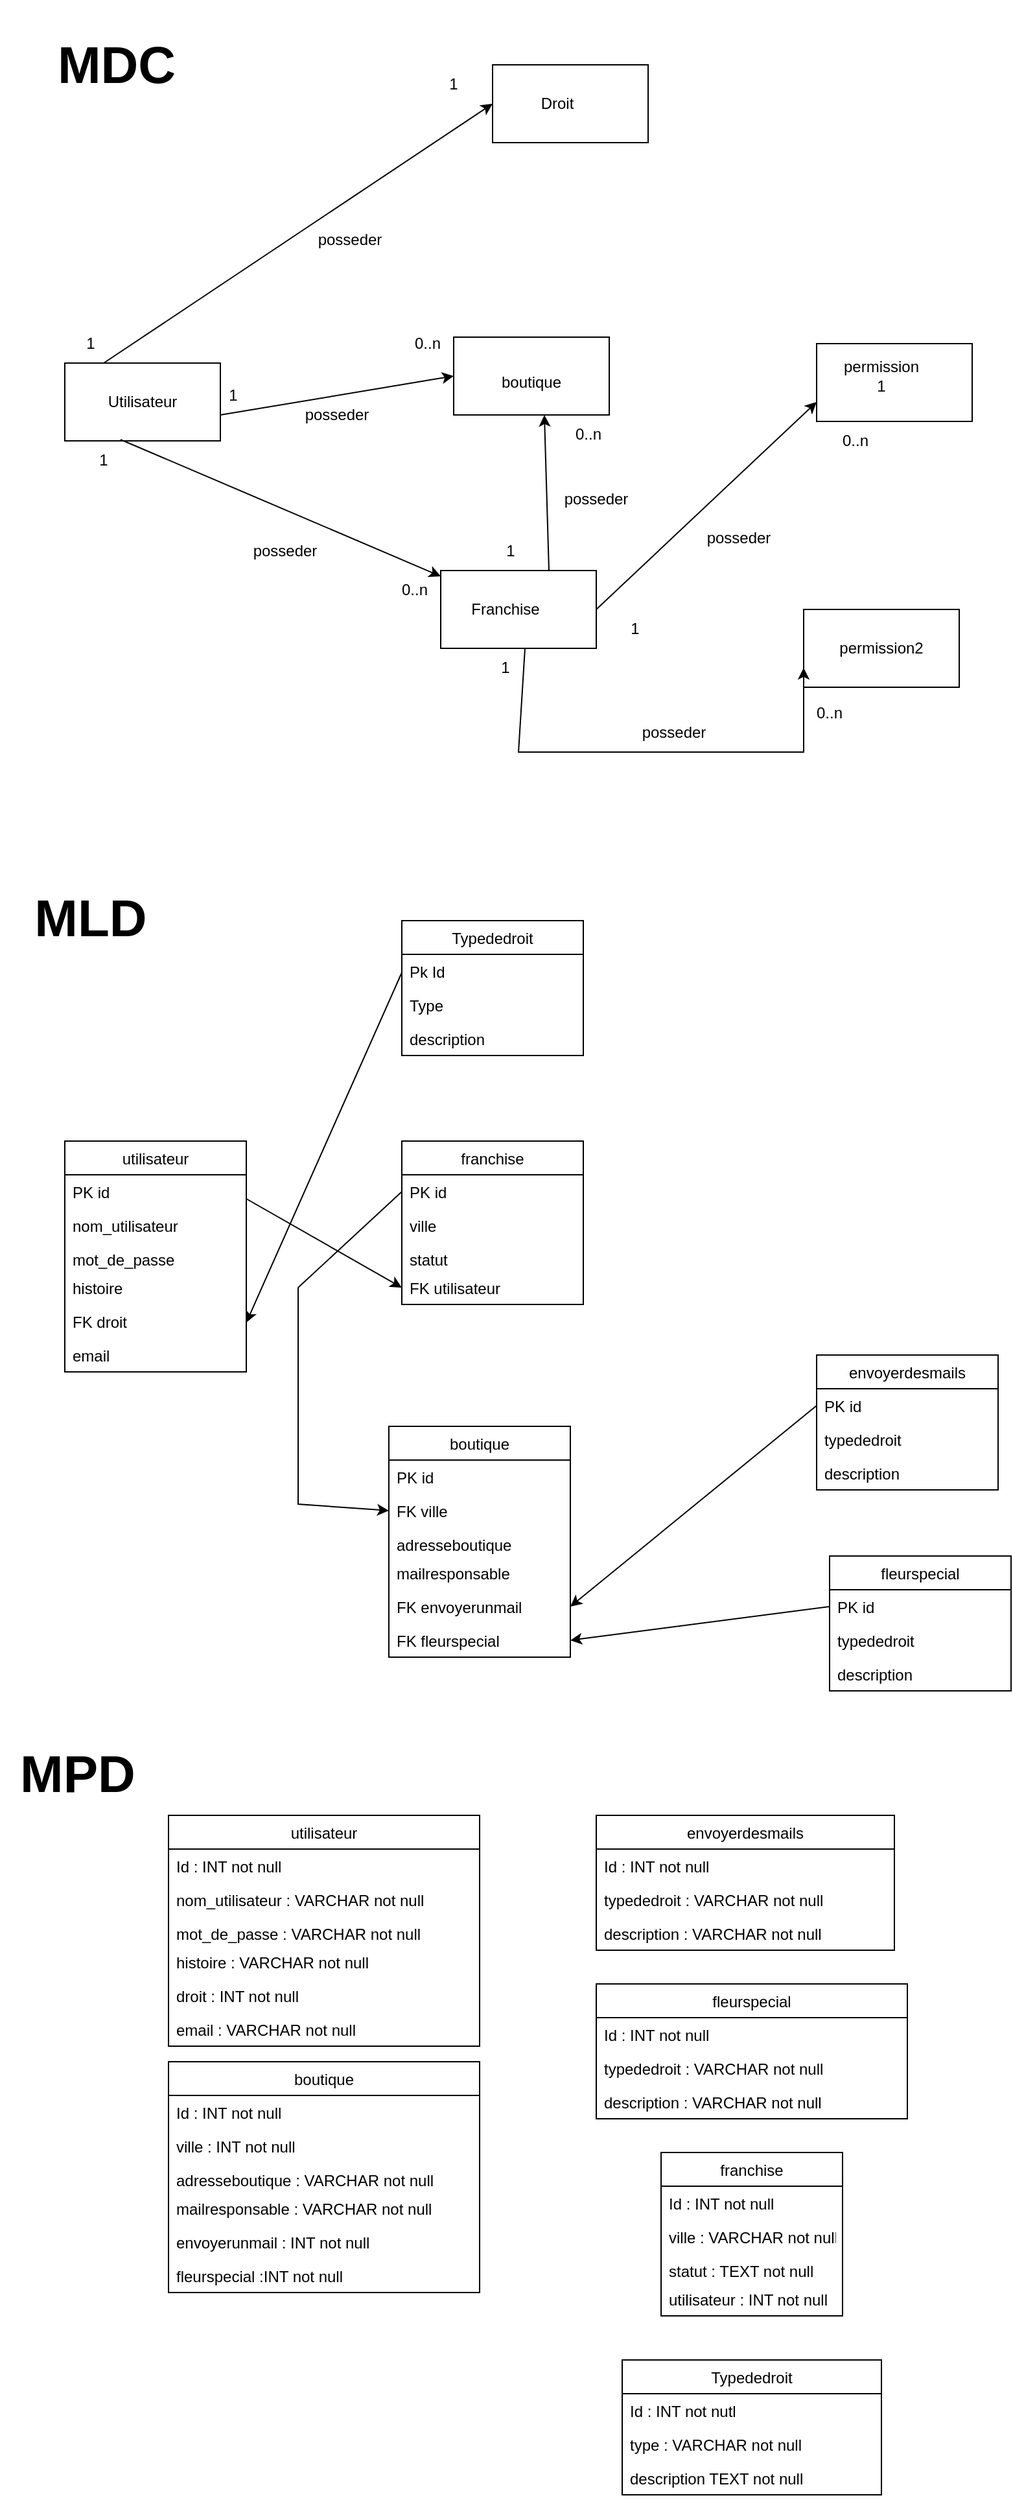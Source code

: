 <mxfile version="20.5.3" type="github">
  <diagram id="Sw3mhCS9h2yx5RLMBXyJ" name="Page-1">
    <mxGraphModel dx="1418" dy="694" grid="1" gridSize="10" guides="1" tooltips="1" connect="1" arrows="1" fold="1" page="1" pageScale="1" pageWidth="827" pageHeight="1169" math="0" shadow="0">
      <root>
        <mxCell id="0" />
        <mxCell id="1" parent="0" />
        <mxCell id="VseJZ_8Z9ylXVYze1xw6-1" value="" style="rounded=0;whiteSpace=wrap;html=1;" parent="1" vertex="1">
          <mxGeometry x="400" y="70" width="120" height="60" as="geometry" />
        </mxCell>
        <mxCell id="VseJZ_8Z9ylXVYze1xw6-2" value="Droit" style="text;html=1;strokeColor=none;fillColor=none;align=center;verticalAlign=middle;whiteSpace=wrap;rounded=0;" parent="1" vertex="1">
          <mxGeometry x="420" y="85" width="60" height="30" as="geometry" />
        </mxCell>
        <mxCell id="RIB7GfQ4DYZYRP1JDscV-1" value="" style="rounded=0;whiteSpace=wrap;html=1;" parent="1" vertex="1">
          <mxGeometry x="70" y="300" width="120" height="60" as="geometry" />
        </mxCell>
        <mxCell id="RIB7GfQ4DYZYRP1JDscV-2" value="" style="rounded=0;whiteSpace=wrap;html=1;" parent="1" vertex="1">
          <mxGeometry x="370" y="280" width="120" height="60" as="geometry" />
        </mxCell>
        <mxCell id="RIB7GfQ4DYZYRP1JDscV-3" value="" style="rounded=0;whiteSpace=wrap;html=1;" parent="1" vertex="1">
          <mxGeometry x="360" y="460" width="120" height="60" as="geometry" />
        </mxCell>
        <mxCell id="RIB7GfQ4DYZYRP1JDscV-4" value="" style="rounded=0;whiteSpace=wrap;html=1;" parent="1" vertex="1">
          <mxGeometry x="650" y="285" width="120" height="60" as="geometry" />
        </mxCell>
        <mxCell id="RIB7GfQ4DYZYRP1JDscV-5" value="Utilisateur" style="text;html=1;strokeColor=none;fillColor=none;align=center;verticalAlign=middle;whiteSpace=wrap;rounded=0;" parent="1" vertex="1">
          <mxGeometry x="100" y="315" width="60" height="30" as="geometry" />
        </mxCell>
        <mxCell id="RIB7GfQ4DYZYRP1JDscV-6" value="boutique" style="text;html=1;strokeColor=none;fillColor=none;align=center;verticalAlign=middle;whiteSpace=wrap;rounded=0;" parent="1" vertex="1">
          <mxGeometry x="400" y="300" width="60" height="30" as="geometry" />
        </mxCell>
        <mxCell id="RIB7GfQ4DYZYRP1JDscV-7" value="Franchise" style="text;html=1;strokeColor=none;fillColor=none;align=center;verticalAlign=middle;whiteSpace=wrap;rounded=0;" parent="1" vertex="1">
          <mxGeometry x="380" y="475" width="60" height="30" as="geometry" />
        </mxCell>
        <mxCell id="RIB7GfQ4DYZYRP1JDscV-8" value="permission 1" style="text;html=1;strokeColor=none;fillColor=none;align=center;verticalAlign=middle;whiteSpace=wrap;rounded=0;" parent="1" vertex="1">
          <mxGeometry x="670" y="295" width="60" height="30" as="geometry" />
        </mxCell>
        <mxCell id="RIB7GfQ4DYZYRP1JDscV-10" value="" style="endArrow=classic;html=1;rounded=0;entryX=0;entryY=0.5;entryDx=0;entryDy=0;" parent="1" target="VseJZ_8Z9ylXVYze1xw6-1" edge="1">
          <mxGeometry width="50" height="50" relative="1" as="geometry">
            <mxPoint x="100" y="300" as="sourcePoint" />
            <mxPoint x="150" y="250" as="targetPoint" />
          </mxGeometry>
        </mxCell>
        <mxCell id="RIB7GfQ4DYZYRP1JDscV-11" value="" style="endArrow=classic;html=1;rounded=0;entryX=0;entryY=0.5;entryDx=0;entryDy=0;" parent="1" target="RIB7GfQ4DYZYRP1JDscV-2" edge="1">
          <mxGeometry width="50" height="50" relative="1" as="geometry">
            <mxPoint x="190" y="340" as="sourcePoint" />
            <mxPoint x="360" y="340" as="targetPoint" />
            <Array as="points">
              <mxPoint x="190" y="340" />
            </Array>
          </mxGeometry>
        </mxCell>
        <mxCell id="RIB7GfQ4DYZYRP1JDscV-12" value="" style="endArrow=classic;html=1;rounded=0;exitX=0.358;exitY=0.983;exitDx=0;exitDy=0;exitPerimeter=0;" parent="1" source="RIB7GfQ4DYZYRP1JDscV-1" target="RIB7GfQ4DYZYRP1JDscV-3" edge="1">
          <mxGeometry width="50" height="50" relative="1" as="geometry">
            <mxPoint x="390" y="390" as="sourcePoint" />
            <mxPoint x="440" y="340" as="targetPoint" />
          </mxGeometry>
        </mxCell>
        <mxCell id="RIB7GfQ4DYZYRP1JDscV-13" value="" style="endArrow=classic;html=1;rounded=0;entryX=0.583;entryY=1;entryDx=0;entryDy=0;exitX=1;exitY=1;exitDx=0;exitDy=0;entryPerimeter=0;" parent="1" source="RIB7GfQ4DYZYRP1JDscV-24" target="RIB7GfQ4DYZYRP1JDscV-2" edge="1">
          <mxGeometry width="50" height="50" relative="1" as="geometry">
            <mxPoint x="390" y="390" as="sourcePoint" />
            <mxPoint x="440" y="340" as="targetPoint" />
          </mxGeometry>
        </mxCell>
        <mxCell id="RIB7GfQ4DYZYRP1JDscV-15" value="posseder" style="text;html=1;strokeColor=none;fillColor=none;align=center;verticalAlign=middle;whiteSpace=wrap;rounded=0;" parent="1" vertex="1">
          <mxGeometry x="260" y="190" width="60" height="30" as="geometry" />
        </mxCell>
        <mxCell id="RIB7GfQ4DYZYRP1JDscV-16" value="posseder" style="text;html=1;strokeColor=none;fillColor=none;align=center;verticalAlign=middle;whiteSpace=wrap;rounded=0;" parent="1" vertex="1">
          <mxGeometry x="250" y="325" width="60" height="30" as="geometry" />
        </mxCell>
        <mxCell id="RIB7GfQ4DYZYRP1JDscV-17" value="posseder" style="text;html=1;strokeColor=none;fillColor=none;align=center;verticalAlign=middle;whiteSpace=wrap;rounded=0;" parent="1" vertex="1">
          <mxGeometry x="210" y="430" width="60" height="30" as="geometry" />
        </mxCell>
        <mxCell id="RIB7GfQ4DYZYRP1JDscV-18" value="posseder" style="text;html=1;strokeColor=none;fillColor=none;align=center;verticalAlign=middle;whiteSpace=wrap;rounded=0;" parent="1" vertex="1">
          <mxGeometry x="560" y="420" width="60" height="30" as="geometry" />
        </mxCell>
        <mxCell id="RIB7GfQ4DYZYRP1JDscV-19" value="" style="endArrow=classic;html=1;rounded=0;entryX=0;entryY=0.75;entryDx=0;entryDy=0;" parent="1" target="RIB7GfQ4DYZYRP1JDscV-4" edge="1">
          <mxGeometry width="50" height="50" relative="1" as="geometry">
            <mxPoint x="480" y="490" as="sourcePoint" />
            <mxPoint x="530" y="440" as="targetPoint" />
          </mxGeometry>
        </mxCell>
        <mxCell id="RIB7GfQ4DYZYRP1JDscV-20" value="posseder" style="text;html=1;strokeColor=none;fillColor=none;align=center;verticalAlign=middle;whiteSpace=wrap;rounded=0;" parent="1" vertex="1">
          <mxGeometry x="450" y="390" width="60" height="30" as="geometry" />
        </mxCell>
        <mxCell id="RIB7GfQ4DYZYRP1JDscV-21" value="0..n" style="text;html=1;strokeColor=none;fillColor=none;align=center;verticalAlign=middle;whiteSpace=wrap;rounded=0;" parent="1" vertex="1">
          <mxGeometry x="310" y="460" width="60" height="30" as="geometry" />
        </mxCell>
        <mxCell id="RIB7GfQ4DYZYRP1JDscV-22" value="0..n" style="text;html=1;strokeColor=none;fillColor=none;align=center;verticalAlign=middle;whiteSpace=wrap;rounded=0;" parent="1" vertex="1">
          <mxGeometry x="320" y="270" width="60" height="30" as="geometry" />
        </mxCell>
        <mxCell id="RIB7GfQ4DYZYRP1JDscV-23" value="0..n" style="text;html=1;strokeColor=none;fillColor=none;align=center;verticalAlign=middle;whiteSpace=wrap;rounded=0;" parent="1" vertex="1">
          <mxGeometry x="650" y="345" width="60" height="30" as="geometry" />
        </mxCell>
        <mxCell id="RIB7GfQ4DYZYRP1JDscV-24" value="1" style="text;html=1;strokeColor=none;fillColor=none;align=center;verticalAlign=middle;whiteSpace=wrap;rounded=0;" parent="1" vertex="1">
          <mxGeometry x="383.5" y="430" width="60" height="30" as="geometry" />
        </mxCell>
        <mxCell id="RIB7GfQ4DYZYRP1JDscV-25" value="1" style="text;html=1;strokeColor=none;fillColor=none;align=center;verticalAlign=middle;whiteSpace=wrap;rounded=0;" parent="1" vertex="1">
          <mxGeometry x="480" y="490" width="60" height="30" as="geometry" />
        </mxCell>
        <mxCell id="RIB7GfQ4DYZYRP1JDscV-26" value="0..n" style="text;html=1;strokeColor=none;fillColor=none;align=center;verticalAlign=middle;whiteSpace=wrap;rounded=0;" parent="1" vertex="1">
          <mxGeometry x="443.5" y="340" width="60" height="30" as="geometry" />
        </mxCell>
        <mxCell id="RIB7GfQ4DYZYRP1JDscV-27" value="1" style="text;html=1;strokeColor=none;fillColor=none;align=center;verticalAlign=middle;whiteSpace=wrap;rounded=0;" parent="1" vertex="1">
          <mxGeometry x="70" y="360" width="60" height="30" as="geometry" />
        </mxCell>
        <mxCell id="RIB7GfQ4DYZYRP1JDscV-28" value="1" style="text;html=1;strokeColor=none;fillColor=none;align=center;verticalAlign=middle;whiteSpace=wrap;rounded=0;" parent="1" vertex="1">
          <mxGeometry x="170" y="310" width="60" height="30" as="geometry" />
        </mxCell>
        <mxCell id="RIB7GfQ4DYZYRP1JDscV-29" value="1" style="text;html=1;strokeColor=none;fillColor=none;align=center;verticalAlign=middle;whiteSpace=wrap;rounded=0;" parent="1" vertex="1">
          <mxGeometry x="60" y="270" width="60" height="30" as="geometry" />
        </mxCell>
        <mxCell id="RIB7GfQ4DYZYRP1JDscV-30" value="1" style="text;html=1;strokeColor=none;fillColor=none;align=center;verticalAlign=middle;whiteSpace=wrap;rounded=0;" parent="1" vertex="1">
          <mxGeometry x="340" y="70" width="60" height="30" as="geometry" />
        </mxCell>
        <mxCell id="l4ryFptSZQTTTeuEgAMb-1" value="MDC" style="text;align=center;fontStyle=1;verticalAlign=middle;spacingLeft=3;spacingRight=3;strokeColor=none;rotatable=0;points=[[0,0.5],[1,0.5]];portConstraint=eastwest;fontSize=40;" parent="1" vertex="1">
          <mxGeometry x="20" y="20" width="180" height="90" as="geometry" />
        </mxCell>
        <mxCell id="l4ryFptSZQTTTeuEgAMb-2" value="MLD" style="text;align=center;fontStyle=1;verticalAlign=middle;spacingLeft=3;spacingRight=3;strokeColor=none;rotatable=0;points=[[0,0.5],[1,0.5]];portConstraint=eastwest;fontSize=40;" parent="1" vertex="1">
          <mxGeometry x="50" y="710" width="80" height="26" as="geometry" />
        </mxCell>
        <mxCell id="l4ryFptSZQTTTeuEgAMb-7" value="Typededroit" style="swimlane;fontStyle=0;childLayout=stackLayout;horizontal=1;startSize=26;fillColor=none;horizontalStack=0;resizeParent=1;resizeParentMax=0;resizeLast=0;collapsible=1;marginBottom=0;fontSize=12;" parent="1" vertex="1">
          <mxGeometry x="330" y="730" width="140" height="104" as="geometry" />
        </mxCell>
        <mxCell id="l4ryFptSZQTTTeuEgAMb-48" value="" style="endArrow=classic;html=1;rounded=0;fontSize=12;" parent="l4ryFptSZQTTTeuEgAMb-7" edge="1">
          <mxGeometry width="50" height="50" relative="1" as="geometry">
            <mxPoint y="40" as="sourcePoint" />
            <mxPoint x="-120" y="310" as="targetPoint" />
          </mxGeometry>
        </mxCell>
        <mxCell id="l4ryFptSZQTTTeuEgAMb-8" value="Pk Id" style="text;strokeColor=none;fillColor=none;align=left;verticalAlign=top;spacingLeft=4;spacingRight=4;overflow=hidden;rotatable=0;points=[[0,0.5],[1,0.5]];portConstraint=eastwest;fontSize=12;" parent="l4ryFptSZQTTTeuEgAMb-7" vertex="1">
          <mxGeometry y="26" width="140" height="26" as="geometry" />
        </mxCell>
        <mxCell id="l4ryFptSZQTTTeuEgAMb-9" value="Type" style="text;strokeColor=none;fillColor=none;align=left;verticalAlign=top;spacingLeft=4;spacingRight=4;overflow=hidden;rotatable=0;points=[[0,0.5],[1,0.5]];portConstraint=eastwest;fontSize=12;" parent="l4ryFptSZQTTTeuEgAMb-7" vertex="1">
          <mxGeometry y="52" width="140" height="26" as="geometry" />
        </mxCell>
        <mxCell id="l4ryFptSZQTTTeuEgAMb-10" value="description" style="text;strokeColor=none;fillColor=none;align=left;verticalAlign=top;spacingLeft=4;spacingRight=4;overflow=hidden;rotatable=0;points=[[0,0.5],[1,0.5]];portConstraint=eastwest;fontSize=12;" parent="l4ryFptSZQTTTeuEgAMb-7" vertex="1">
          <mxGeometry y="78" width="140" height="26" as="geometry" />
        </mxCell>
        <mxCell id="l4ryFptSZQTTTeuEgAMb-12" value="utilisateur" style="swimlane;fontStyle=0;childLayout=stackLayout;horizontal=1;startSize=26;fillColor=none;horizontalStack=0;resizeParent=1;resizeParentMax=0;resizeLast=0;collapsible=1;marginBottom=0;fontSize=12;" parent="1" vertex="1">
          <mxGeometry x="70" y="900" width="140" height="178" as="geometry" />
        </mxCell>
        <mxCell id="l4ryFptSZQTTTeuEgAMb-13" value="PK id" style="text;strokeColor=none;fillColor=none;align=left;verticalAlign=top;spacingLeft=4;spacingRight=4;overflow=hidden;rotatable=0;points=[[0,0.5],[1,0.5]];portConstraint=eastwest;fontSize=12;" parent="l4ryFptSZQTTTeuEgAMb-12" vertex="1">
          <mxGeometry y="26" width="140" height="26" as="geometry" />
        </mxCell>
        <mxCell id="l4ryFptSZQTTTeuEgAMb-14" value="nom_utilisateur" style="text;strokeColor=none;fillColor=none;align=left;verticalAlign=top;spacingLeft=4;spacingRight=4;overflow=hidden;rotatable=0;points=[[0,0.5],[1,0.5]];portConstraint=eastwest;fontSize=12;" parent="l4ryFptSZQTTTeuEgAMb-12" vertex="1">
          <mxGeometry y="52" width="140" height="26" as="geometry" />
        </mxCell>
        <mxCell id="l4ryFptSZQTTTeuEgAMb-15" value="mot_de_passe" style="text;strokeColor=none;fillColor=none;align=left;verticalAlign=top;spacingLeft=4;spacingRight=4;overflow=hidden;rotatable=0;points=[[0,0.5],[1,0.5]];portConstraint=eastwest;fontSize=12;" parent="l4ryFptSZQTTTeuEgAMb-12" vertex="1">
          <mxGeometry y="78" width="140" height="22" as="geometry" />
        </mxCell>
        <mxCell id="l4ryFptSZQTTTeuEgAMb-16" value="histoire" style="text;strokeColor=none;fillColor=none;align=left;verticalAlign=top;spacingLeft=4;spacingRight=4;overflow=hidden;rotatable=0;points=[[0,0.5],[1,0.5]];portConstraint=eastwest;fontSize=12;" parent="l4ryFptSZQTTTeuEgAMb-12" vertex="1">
          <mxGeometry y="100" width="140" height="26" as="geometry" />
        </mxCell>
        <mxCell id="l4ryFptSZQTTTeuEgAMb-17" value="FK droit" style="text;strokeColor=none;fillColor=none;align=left;verticalAlign=top;spacingLeft=4;spacingRight=4;overflow=hidden;rotatable=0;points=[[0,0.5],[1,0.5]];portConstraint=eastwest;fontSize=12;" parent="l4ryFptSZQTTTeuEgAMb-12" vertex="1">
          <mxGeometry y="126" width="140" height="26" as="geometry" />
        </mxCell>
        <mxCell id="l4ryFptSZQTTTeuEgAMb-18" value="email" style="text;strokeColor=none;fillColor=none;align=left;verticalAlign=top;spacingLeft=4;spacingRight=4;overflow=hidden;rotatable=0;points=[[0,0.5],[1,0.5]];portConstraint=eastwest;fontSize=12;" parent="l4ryFptSZQTTTeuEgAMb-12" vertex="1">
          <mxGeometry y="152" width="140" height="26" as="geometry" />
        </mxCell>
        <mxCell id="l4ryFptSZQTTTeuEgAMb-19" value="franchise" style="swimlane;fontStyle=0;childLayout=stackLayout;horizontal=1;startSize=26;fillColor=none;horizontalStack=0;resizeParent=1;resizeParentMax=0;resizeLast=0;collapsible=1;marginBottom=0;fontSize=12;" parent="1" vertex="1">
          <mxGeometry x="330" y="900" width="140" height="126" as="geometry" />
        </mxCell>
        <mxCell id="l4ryFptSZQTTTeuEgAMb-20" value="PK id" style="text;strokeColor=none;fillColor=none;align=left;verticalAlign=top;spacingLeft=4;spacingRight=4;overflow=hidden;rotatable=0;points=[[0,0.5],[1,0.5]];portConstraint=eastwest;fontSize=12;" parent="l4ryFptSZQTTTeuEgAMb-19" vertex="1">
          <mxGeometry y="26" width="140" height="26" as="geometry" />
        </mxCell>
        <mxCell id="l4ryFptSZQTTTeuEgAMb-21" value="ville" style="text;strokeColor=none;fillColor=none;align=left;verticalAlign=top;spacingLeft=4;spacingRight=4;overflow=hidden;rotatable=0;points=[[0,0.5],[1,0.5]];portConstraint=eastwest;fontSize=12;" parent="l4ryFptSZQTTTeuEgAMb-19" vertex="1">
          <mxGeometry y="52" width="140" height="26" as="geometry" />
        </mxCell>
        <mxCell id="l4ryFptSZQTTTeuEgAMb-22" value="statut" style="text;strokeColor=none;fillColor=none;align=left;verticalAlign=top;spacingLeft=4;spacingRight=4;overflow=hidden;rotatable=0;points=[[0,0.5],[1,0.5]];portConstraint=eastwest;fontSize=12;" parent="l4ryFptSZQTTTeuEgAMb-19" vertex="1">
          <mxGeometry y="78" width="140" height="22" as="geometry" />
        </mxCell>
        <mxCell id="l4ryFptSZQTTTeuEgAMb-23" value="FK utilisateur" style="text;strokeColor=none;fillColor=none;align=left;verticalAlign=top;spacingLeft=4;spacingRight=4;overflow=hidden;rotatable=0;points=[[0,0.5],[1,0.5]];portConstraint=eastwest;fontSize=12;" parent="l4ryFptSZQTTTeuEgAMb-19" vertex="1">
          <mxGeometry y="100" width="140" height="26" as="geometry" />
        </mxCell>
        <mxCell id="l4ryFptSZQTTTeuEgAMb-26" value="boutique" style="swimlane;fontStyle=0;childLayout=stackLayout;horizontal=1;startSize=26;fillColor=none;horizontalStack=0;resizeParent=1;resizeParentMax=0;resizeLast=0;collapsible=1;marginBottom=0;fontSize=12;" parent="1" vertex="1">
          <mxGeometry x="320" y="1120" width="140" height="178" as="geometry" />
        </mxCell>
        <mxCell id="l4ryFptSZQTTTeuEgAMb-27" value="PK id" style="text;strokeColor=none;fillColor=none;align=left;verticalAlign=top;spacingLeft=4;spacingRight=4;overflow=hidden;rotatable=0;points=[[0,0.5],[1,0.5]];portConstraint=eastwest;fontSize=12;" parent="l4ryFptSZQTTTeuEgAMb-26" vertex="1">
          <mxGeometry y="26" width="140" height="26" as="geometry" />
        </mxCell>
        <mxCell id="l4ryFptSZQTTTeuEgAMb-28" value="FK ville" style="text;strokeColor=none;fillColor=none;align=left;verticalAlign=top;spacingLeft=4;spacingRight=4;overflow=hidden;rotatable=0;points=[[0,0.5],[1,0.5]];portConstraint=eastwest;fontSize=12;" parent="l4ryFptSZQTTTeuEgAMb-26" vertex="1">
          <mxGeometry y="52" width="140" height="26" as="geometry" />
        </mxCell>
        <mxCell id="l4ryFptSZQTTTeuEgAMb-29" value="adresseboutique    " style="text;strokeColor=none;fillColor=none;align=left;verticalAlign=top;spacingLeft=4;spacingRight=4;overflow=hidden;rotatable=0;points=[[0,0.5],[1,0.5]];portConstraint=eastwest;fontSize=12;" parent="l4ryFptSZQTTTeuEgAMb-26" vertex="1">
          <mxGeometry y="78" width="140" height="22" as="geometry" />
        </mxCell>
        <mxCell id="l4ryFptSZQTTTeuEgAMb-30" value="mailresponsable" style="text;strokeColor=none;fillColor=none;align=left;verticalAlign=top;spacingLeft=4;spacingRight=4;overflow=hidden;rotatable=0;points=[[0,0.5],[1,0.5]];portConstraint=eastwest;fontSize=12;" parent="l4ryFptSZQTTTeuEgAMb-26" vertex="1">
          <mxGeometry y="100" width="140" height="26" as="geometry" />
        </mxCell>
        <mxCell id="l4ryFptSZQTTTeuEgAMb-31" value="FK envoyerunmail" style="text;strokeColor=none;fillColor=none;align=left;verticalAlign=top;spacingLeft=4;spacingRight=4;overflow=hidden;rotatable=0;points=[[0,0.5],[1,0.5]];portConstraint=eastwest;fontSize=12;" parent="l4ryFptSZQTTTeuEgAMb-26" vertex="1">
          <mxGeometry y="126" width="140" height="26" as="geometry" />
        </mxCell>
        <mxCell id="l4ryFptSZQTTTeuEgAMb-32" value="FK fleurspecial" style="text;strokeColor=none;fillColor=none;align=left;verticalAlign=top;spacingLeft=4;spacingRight=4;overflow=hidden;rotatable=0;points=[[0,0.5],[1,0.5]];portConstraint=eastwest;fontSize=12;" parent="l4ryFptSZQTTTeuEgAMb-26" vertex="1">
          <mxGeometry y="152" width="140" height="26" as="geometry" />
        </mxCell>
        <mxCell id="l4ryFptSZQTTTeuEgAMb-33" value="" style="rounded=0;whiteSpace=wrap;html=1;" parent="1" vertex="1">
          <mxGeometry x="640" y="490" width="120" height="60" as="geometry" />
        </mxCell>
        <mxCell id="l4ryFptSZQTTTeuEgAMb-35" value="permission2" style="text;html=1;strokeColor=none;fillColor=none;align=center;verticalAlign=middle;whiteSpace=wrap;rounded=0;fontSize=12;" parent="1" vertex="1">
          <mxGeometry x="670" y="505" width="60" height="30" as="geometry" />
        </mxCell>
        <mxCell id="l4ryFptSZQTTTeuEgAMb-36" value="" style="endArrow=classic;html=1;rounded=0;entryX=0;entryY=0.75;entryDx=0;entryDy=0;" parent="1" target="l4ryFptSZQTTTeuEgAMb-33" edge="1">
          <mxGeometry width="50" height="50" relative="1" as="geometry">
            <mxPoint x="425" y="520" as="sourcePoint" />
            <mxPoint x="595" y="360" as="targetPoint" />
            <Array as="points">
              <mxPoint x="420" y="600" />
              <mxPoint x="640" y="600" />
            </Array>
          </mxGeometry>
        </mxCell>
        <mxCell id="l4ryFptSZQTTTeuEgAMb-37" value="1" style="text;html=1;strokeColor=none;fillColor=none;align=center;verticalAlign=middle;whiteSpace=wrap;rounded=0;" parent="1" vertex="1">
          <mxGeometry x="380" y="520" width="60" height="30" as="geometry" />
        </mxCell>
        <mxCell id="l4ryFptSZQTTTeuEgAMb-38" value="0..n" style="text;html=1;strokeColor=none;fillColor=none;align=center;verticalAlign=middle;whiteSpace=wrap;rounded=0;" parent="1" vertex="1">
          <mxGeometry x="630" y="555" width="60" height="30" as="geometry" />
        </mxCell>
        <mxCell id="l4ryFptSZQTTTeuEgAMb-39" value="posseder" style="text;html=1;strokeColor=none;fillColor=none;align=center;verticalAlign=middle;whiteSpace=wrap;rounded=0;" parent="1" vertex="1">
          <mxGeometry x="510" y="570" width="60" height="30" as="geometry" />
        </mxCell>
        <mxCell id="l4ryFptSZQTTTeuEgAMb-40" value="fleurspecial" style="swimlane;fontStyle=0;childLayout=stackLayout;horizontal=1;startSize=26;fillColor=none;horizontalStack=0;resizeParent=1;resizeParentMax=0;resizeLast=0;collapsible=1;marginBottom=0;fontSize=12;" parent="1" vertex="1">
          <mxGeometry x="660" y="1220" width="140" height="104" as="geometry" />
        </mxCell>
        <mxCell id="l4ryFptSZQTTTeuEgAMb-41" value="PK id" style="text;strokeColor=none;fillColor=none;align=left;verticalAlign=top;spacingLeft=4;spacingRight=4;overflow=hidden;rotatable=0;points=[[0,0.5],[1,0.5]];portConstraint=eastwest;fontSize=12;" parent="l4ryFptSZQTTTeuEgAMb-40" vertex="1">
          <mxGeometry y="26" width="140" height="26" as="geometry" />
        </mxCell>
        <mxCell id="l4ryFptSZQTTTeuEgAMb-42" value="typededroit" style="text;strokeColor=none;fillColor=none;align=left;verticalAlign=top;spacingLeft=4;spacingRight=4;overflow=hidden;rotatable=0;points=[[0,0.5],[1,0.5]];portConstraint=eastwest;fontSize=12;" parent="l4ryFptSZQTTTeuEgAMb-40" vertex="1">
          <mxGeometry y="52" width="140" height="26" as="geometry" />
        </mxCell>
        <mxCell id="l4ryFptSZQTTTeuEgAMb-43" value="description" style="text;strokeColor=none;fillColor=none;align=left;verticalAlign=top;spacingLeft=4;spacingRight=4;overflow=hidden;rotatable=0;points=[[0,0.5],[1,0.5]];portConstraint=eastwest;fontSize=12;" parent="l4ryFptSZQTTTeuEgAMb-40" vertex="1">
          <mxGeometry y="78" width="140" height="26" as="geometry" />
        </mxCell>
        <mxCell id="l4ryFptSZQTTTeuEgAMb-44" value="envoyerdesmails" style="swimlane;fontStyle=0;childLayout=stackLayout;horizontal=1;startSize=26;fillColor=none;horizontalStack=0;resizeParent=1;resizeParentMax=0;resizeLast=0;collapsible=1;marginBottom=0;fontSize=12;" parent="1" vertex="1">
          <mxGeometry x="650" y="1065" width="140" height="104" as="geometry" />
        </mxCell>
        <mxCell id="l4ryFptSZQTTTeuEgAMb-45" value="PK id" style="text;strokeColor=none;fillColor=none;align=left;verticalAlign=top;spacingLeft=4;spacingRight=4;overflow=hidden;rotatable=0;points=[[0,0.5],[1,0.5]];portConstraint=eastwest;fontSize=12;" parent="l4ryFptSZQTTTeuEgAMb-44" vertex="1">
          <mxGeometry y="26" width="140" height="26" as="geometry" />
        </mxCell>
        <mxCell id="l4ryFptSZQTTTeuEgAMb-46" value="typededroit" style="text;strokeColor=none;fillColor=none;align=left;verticalAlign=top;spacingLeft=4;spacingRight=4;overflow=hidden;rotatable=0;points=[[0,0.5],[1,0.5]];portConstraint=eastwest;fontSize=12;" parent="l4ryFptSZQTTTeuEgAMb-44" vertex="1">
          <mxGeometry y="52" width="140" height="26" as="geometry" />
        </mxCell>
        <mxCell id="l4ryFptSZQTTTeuEgAMb-47" value="description" style="text;strokeColor=none;fillColor=none;align=left;verticalAlign=top;spacingLeft=4;spacingRight=4;overflow=hidden;rotatable=0;points=[[0,0.5],[1,0.5]];portConstraint=eastwest;fontSize=12;" parent="l4ryFptSZQTTTeuEgAMb-44" vertex="1">
          <mxGeometry y="78" width="140" height="26" as="geometry" />
        </mxCell>
        <mxCell id="l4ryFptSZQTTTeuEgAMb-49" value="" style="endArrow=classic;html=1;rounded=0;fontSize=12;exitX=1;exitY=0.25;exitDx=0;exitDy=0;entryX=0;entryY=0.5;entryDx=0;entryDy=0;" parent="1" source="l4ryFptSZQTTTeuEgAMb-12" target="l4ryFptSZQTTTeuEgAMb-23" edge="1">
          <mxGeometry width="50" height="50" relative="1" as="geometry">
            <mxPoint x="390" y="1030" as="sourcePoint" />
            <mxPoint x="320" y="1080" as="targetPoint" />
            <Array as="points" />
          </mxGeometry>
        </mxCell>
        <mxCell id="l4ryFptSZQTTTeuEgAMb-50" value="" style="endArrow=classic;html=1;rounded=0;fontSize=12;exitX=0;exitY=0.5;exitDx=0;exitDy=0;entryX=0;entryY=0.5;entryDx=0;entryDy=0;" parent="1" source="l4ryFptSZQTTTeuEgAMb-20" target="l4ryFptSZQTTTeuEgAMb-28" edge="1">
          <mxGeometry width="50" height="50" relative="1" as="geometry">
            <mxPoint x="265" y="1000" as="sourcePoint" />
            <mxPoint x="260" y="1270" as="targetPoint" />
            <Array as="points">
              <mxPoint x="250" y="1013" />
              <mxPoint x="250" y="1180" />
            </Array>
          </mxGeometry>
        </mxCell>
        <mxCell id="l4ryFptSZQTTTeuEgAMb-52" value="" style="endArrow=classic;html=1;rounded=0;fontSize=12;exitX=0;exitY=0.5;exitDx=0;exitDy=0;entryX=1;entryY=0.5;entryDx=0;entryDy=0;" parent="1" source="l4ryFptSZQTTTeuEgAMb-41" target="l4ryFptSZQTTTeuEgAMb-32" edge="1">
          <mxGeometry width="50" height="50" relative="1" as="geometry">
            <mxPoint x="390" y="1030" as="sourcePoint" />
            <mxPoint x="440" y="980" as="targetPoint" />
            <Array as="points" />
          </mxGeometry>
        </mxCell>
        <mxCell id="l4ryFptSZQTTTeuEgAMb-53" value="" style="endArrow=classic;html=1;rounded=0;fontSize=12;entryX=1;entryY=0.5;entryDx=0;entryDy=0;exitX=0;exitY=0.5;exitDx=0;exitDy=0;" parent="1" source="l4ryFptSZQTTTeuEgAMb-45" target="l4ryFptSZQTTTeuEgAMb-31" edge="1">
          <mxGeometry width="50" height="50" relative="1" as="geometry">
            <mxPoint x="570" y="1240" as="sourcePoint" />
            <mxPoint x="620" y="1190" as="targetPoint" />
          </mxGeometry>
        </mxCell>
        <mxCell id="l4ryFptSZQTTTeuEgAMb-55" value="MPD" style="text;align=center;fontStyle=1;verticalAlign=middle;spacingLeft=3;spacingRight=3;strokeColor=none;rotatable=0;points=[[0,0.5],[1,0.5]];portConstraint=eastwest;fontSize=40;" parent="1" vertex="1">
          <mxGeometry x="40" y="1370" width="80" height="26" as="geometry" />
        </mxCell>
        <mxCell id="l4ryFptSZQTTTeuEgAMb-57" value="Typededroit" style="swimlane;fontStyle=0;childLayout=stackLayout;horizontal=1;startSize=26;fillColor=none;horizontalStack=0;resizeParent=1;resizeParentMax=0;resizeLast=0;collapsible=1;marginBottom=0;fontSize=12;" parent="1" vertex="1">
          <mxGeometry x="500" y="1840" width="200" height="104" as="geometry" />
        </mxCell>
        <mxCell id="l4ryFptSZQTTTeuEgAMb-59" value="Id : INT not nutl" style="text;strokeColor=none;fillColor=none;align=left;verticalAlign=top;spacingLeft=4;spacingRight=4;overflow=hidden;rotatable=0;points=[[0,0.5],[1,0.5]];portConstraint=eastwest;fontSize=12;" parent="l4ryFptSZQTTTeuEgAMb-57" vertex="1">
          <mxGeometry y="26" width="200" height="26" as="geometry" />
        </mxCell>
        <mxCell id="l4ryFptSZQTTTeuEgAMb-60" value="type : VARCHAR not null" style="text;strokeColor=none;fillColor=none;align=left;verticalAlign=top;spacingLeft=4;spacingRight=4;overflow=hidden;rotatable=0;points=[[0,0.5],[1,0.5]];portConstraint=eastwest;fontSize=12;" parent="l4ryFptSZQTTTeuEgAMb-57" vertex="1">
          <mxGeometry y="52" width="200" height="26" as="geometry" />
        </mxCell>
        <mxCell id="l4ryFptSZQTTTeuEgAMb-61" value="description TEXT not null" style="text;strokeColor=none;fillColor=none;align=left;verticalAlign=top;spacingLeft=4;spacingRight=4;overflow=hidden;rotatable=0;points=[[0,0.5],[1,0.5]];portConstraint=eastwest;fontSize=12;" parent="l4ryFptSZQTTTeuEgAMb-57" vertex="1">
          <mxGeometry y="78" width="200" height="26" as="geometry" />
        </mxCell>
        <mxCell id="l4ryFptSZQTTTeuEgAMb-62" value="utilisateur" style="swimlane;fontStyle=0;childLayout=stackLayout;horizontal=1;startSize=26;fillColor=none;horizontalStack=0;resizeParent=1;resizeParentMax=0;resizeLast=0;collapsible=1;marginBottom=0;fontSize=12;" parent="1" vertex="1">
          <mxGeometry x="150" y="1420" width="240" height="178" as="geometry" />
        </mxCell>
        <mxCell id="l4ryFptSZQTTTeuEgAMb-63" value="Id : INT not null" style="text;strokeColor=none;fillColor=none;align=left;verticalAlign=top;spacingLeft=4;spacingRight=4;overflow=hidden;rotatable=0;points=[[0,0.5],[1,0.5]];portConstraint=eastwest;fontSize=12;" parent="l4ryFptSZQTTTeuEgAMb-62" vertex="1">
          <mxGeometry y="26" width="240" height="26" as="geometry" />
        </mxCell>
        <mxCell id="l4ryFptSZQTTTeuEgAMb-64" value="nom_utilisateur : VARCHAR not null" style="text;strokeColor=none;fillColor=none;align=left;verticalAlign=top;spacingLeft=4;spacingRight=4;overflow=hidden;rotatable=0;points=[[0,0.5],[1,0.5]];portConstraint=eastwest;fontSize=12;" parent="l4ryFptSZQTTTeuEgAMb-62" vertex="1">
          <mxGeometry y="52" width="240" height="26" as="geometry" />
        </mxCell>
        <mxCell id="l4ryFptSZQTTTeuEgAMb-65" value="mot_de_passe : VARCHAR not null" style="text;strokeColor=none;fillColor=none;align=left;verticalAlign=top;spacingLeft=4;spacingRight=4;overflow=hidden;rotatable=0;points=[[0,0.5],[1,0.5]];portConstraint=eastwest;fontSize=12;" parent="l4ryFptSZQTTTeuEgAMb-62" vertex="1">
          <mxGeometry y="78" width="240" height="22" as="geometry" />
        </mxCell>
        <mxCell id="l4ryFptSZQTTTeuEgAMb-66" value="histoire : VARCHAR not null" style="text;strokeColor=none;fillColor=none;align=left;verticalAlign=top;spacingLeft=4;spacingRight=4;overflow=hidden;rotatable=0;points=[[0,0.5],[1,0.5]];portConstraint=eastwest;fontSize=12;" parent="l4ryFptSZQTTTeuEgAMb-62" vertex="1">
          <mxGeometry y="100" width="240" height="26" as="geometry" />
        </mxCell>
        <mxCell id="l4ryFptSZQTTTeuEgAMb-67" value="droit : INT not null" style="text;strokeColor=none;fillColor=none;align=left;verticalAlign=top;spacingLeft=4;spacingRight=4;overflow=hidden;rotatable=0;points=[[0,0.5],[1,0.5]];portConstraint=eastwest;fontSize=12;" parent="l4ryFptSZQTTTeuEgAMb-62" vertex="1">
          <mxGeometry y="126" width="240" height="26" as="geometry" />
        </mxCell>
        <mxCell id="l4ryFptSZQTTTeuEgAMb-68" value="email : VARCHAR not null" style="text;strokeColor=none;fillColor=none;align=left;verticalAlign=top;spacingLeft=4;spacingRight=4;overflow=hidden;rotatable=0;points=[[0,0.5],[1,0.5]];portConstraint=eastwest;fontSize=12;" parent="l4ryFptSZQTTTeuEgAMb-62" vertex="1">
          <mxGeometry y="152" width="240" height="26" as="geometry" />
        </mxCell>
        <mxCell id="l4ryFptSZQTTTeuEgAMb-69" value="franchise" style="swimlane;fontStyle=0;childLayout=stackLayout;horizontal=1;startSize=26;fillColor=none;horizontalStack=0;resizeParent=1;resizeParentMax=0;resizeLast=0;collapsible=1;marginBottom=0;fontSize=12;" parent="1" vertex="1">
          <mxGeometry x="530" y="1680" width="140" height="126" as="geometry" />
        </mxCell>
        <mxCell id="l4ryFptSZQTTTeuEgAMb-70" value="Id : INT not null" style="text;strokeColor=none;fillColor=none;align=left;verticalAlign=top;spacingLeft=4;spacingRight=4;overflow=hidden;rotatable=0;points=[[0,0.5],[1,0.5]];portConstraint=eastwest;fontSize=12;" parent="l4ryFptSZQTTTeuEgAMb-69" vertex="1">
          <mxGeometry y="26" width="140" height="26" as="geometry" />
        </mxCell>
        <mxCell id="l4ryFptSZQTTTeuEgAMb-71" value="ville : VARCHAR not null" style="text;strokeColor=none;fillColor=none;align=left;verticalAlign=top;spacingLeft=4;spacingRight=4;overflow=hidden;rotatable=0;points=[[0,0.5],[1,0.5]];portConstraint=eastwest;fontSize=12;" parent="l4ryFptSZQTTTeuEgAMb-69" vertex="1">
          <mxGeometry y="52" width="140" height="26" as="geometry" />
        </mxCell>
        <mxCell id="l4ryFptSZQTTTeuEgAMb-72" value="statut : TEXT not null" style="text;strokeColor=none;fillColor=none;align=left;verticalAlign=top;spacingLeft=4;spacingRight=4;overflow=hidden;rotatable=0;points=[[0,0.5],[1,0.5]];portConstraint=eastwest;fontSize=12;" parent="l4ryFptSZQTTTeuEgAMb-69" vertex="1">
          <mxGeometry y="78" width="140" height="22" as="geometry" />
        </mxCell>
        <mxCell id="l4ryFptSZQTTTeuEgAMb-73" value="utilisateur : INT not null" style="text;strokeColor=none;fillColor=none;align=left;verticalAlign=top;spacingLeft=4;spacingRight=4;overflow=hidden;rotatable=0;points=[[0,0.5],[1,0.5]];portConstraint=eastwest;fontSize=12;" parent="l4ryFptSZQTTTeuEgAMb-69" vertex="1">
          <mxGeometry y="100" width="140" height="26" as="geometry" />
        </mxCell>
        <mxCell id="l4ryFptSZQTTTeuEgAMb-74" value="boutique" style="swimlane;fontStyle=0;childLayout=stackLayout;horizontal=1;startSize=26;fillColor=none;horizontalStack=0;resizeParent=1;resizeParentMax=0;resizeLast=0;collapsible=1;marginBottom=0;fontSize=12;" parent="1" vertex="1">
          <mxGeometry x="150" y="1610" width="240" height="178" as="geometry" />
        </mxCell>
        <mxCell id="l4ryFptSZQTTTeuEgAMb-75" value="Id : INT not null" style="text;strokeColor=none;fillColor=none;align=left;verticalAlign=top;spacingLeft=4;spacingRight=4;overflow=hidden;rotatable=0;points=[[0,0.5],[1,0.5]];portConstraint=eastwest;fontSize=12;" parent="l4ryFptSZQTTTeuEgAMb-74" vertex="1">
          <mxGeometry y="26" width="240" height="26" as="geometry" />
        </mxCell>
        <mxCell id="l4ryFptSZQTTTeuEgAMb-76" value="ville : INT not null" style="text;strokeColor=none;fillColor=none;align=left;verticalAlign=top;spacingLeft=4;spacingRight=4;overflow=hidden;rotatable=0;points=[[0,0.5],[1,0.5]];portConstraint=eastwest;fontSize=12;" parent="l4ryFptSZQTTTeuEgAMb-74" vertex="1">
          <mxGeometry y="52" width="240" height="26" as="geometry" />
        </mxCell>
        <mxCell id="l4ryFptSZQTTTeuEgAMb-77" value="adresseboutique : VARCHAR not null    " style="text;strokeColor=none;fillColor=none;align=left;verticalAlign=top;spacingLeft=4;spacingRight=4;overflow=hidden;rotatable=0;points=[[0,0.5],[1,0.5]];portConstraint=eastwest;fontSize=12;" parent="l4ryFptSZQTTTeuEgAMb-74" vertex="1">
          <mxGeometry y="78" width="240" height="22" as="geometry" />
        </mxCell>
        <mxCell id="l4ryFptSZQTTTeuEgAMb-78" value="mailresponsable : VARCHAR not null" style="text;strokeColor=none;fillColor=none;align=left;verticalAlign=top;spacingLeft=4;spacingRight=4;overflow=hidden;rotatable=0;points=[[0,0.5],[1,0.5]];portConstraint=eastwest;fontSize=12;" parent="l4ryFptSZQTTTeuEgAMb-74" vertex="1">
          <mxGeometry y="100" width="240" height="26" as="geometry" />
        </mxCell>
        <mxCell id="l4ryFptSZQTTTeuEgAMb-79" value="envoyerunmail : INT not null" style="text;strokeColor=none;fillColor=none;align=left;verticalAlign=top;spacingLeft=4;spacingRight=4;overflow=hidden;rotatable=0;points=[[0,0.5],[1,0.5]];portConstraint=eastwest;fontSize=12;" parent="l4ryFptSZQTTTeuEgAMb-74" vertex="1">
          <mxGeometry y="126" width="240" height="26" as="geometry" />
        </mxCell>
        <mxCell id="l4ryFptSZQTTTeuEgAMb-80" value="fleurspecial :INT not null" style="text;strokeColor=none;fillColor=none;align=left;verticalAlign=top;spacingLeft=4;spacingRight=4;overflow=hidden;rotatable=0;points=[[0,0.5],[1,0.5]];portConstraint=eastwest;fontSize=12;" parent="l4ryFptSZQTTTeuEgAMb-74" vertex="1">
          <mxGeometry y="152" width="240" height="26" as="geometry" />
        </mxCell>
        <mxCell id="l4ryFptSZQTTTeuEgAMb-81" value="envoyerdesmails" style="swimlane;fontStyle=0;childLayout=stackLayout;horizontal=1;startSize=26;fillColor=none;horizontalStack=0;resizeParent=1;resizeParentMax=0;resizeLast=0;collapsible=1;marginBottom=0;fontSize=12;" parent="1" vertex="1">
          <mxGeometry x="480" y="1420" width="230" height="104" as="geometry" />
        </mxCell>
        <mxCell id="l4ryFptSZQTTTeuEgAMb-82" value="Id : INT not null" style="text;strokeColor=none;fillColor=none;align=left;verticalAlign=top;spacingLeft=4;spacingRight=4;overflow=hidden;rotatable=0;points=[[0,0.5],[1,0.5]];portConstraint=eastwest;fontSize=12;" parent="l4ryFptSZQTTTeuEgAMb-81" vertex="1">
          <mxGeometry y="26" width="230" height="26" as="geometry" />
        </mxCell>
        <mxCell id="l4ryFptSZQTTTeuEgAMb-83" value="typededroit : VARCHAR not null" style="text;strokeColor=none;fillColor=none;align=left;verticalAlign=top;spacingLeft=4;spacingRight=4;overflow=hidden;rotatable=0;points=[[0,0.5],[1,0.5]];portConstraint=eastwest;fontSize=12;" parent="l4ryFptSZQTTTeuEgAMb-81" vertex="1">
          <mxGeometry y="52" width="230" height="26" as="geometry" />
        </mxCell>
        <mxCell id="l4ryFptSZQTTTeuEgAMb-84" value="description : VARCHAR not null" style="text;strokeColor=none;fillColor=none;align=left;verticalAlign=top;spacingLeft=4;spacingRight=4;overflow=hidden;rotatable=0;points=[[0,0.5],[1,0.5]];portConstraint=eastwest;fontSize=12;" parent="l4ryFptSZQTTTeuEgAMb-81" vertex="1">
          <mxGeometry y="78" width="230" height="26" as="geometry" />
        </mxCell>
        <mxCell id="l4ryFptSZQTTTeuEgAMb-85" value="fleurspecial" style="swimlane;fontStyle=0;childLayout=stackLayout;horizontal=1;startSize=26;fillColor=none;horizontalStack=0;resizeParent=1;resizeParentMax=0;resizeLast=0;collapsible=1;marginBottom=0;fontSize=12;" parent="1" vertex="1">
          <mxGeometry x="480" y="1550" width="240" height="104" as="geometry" />
        </mxCell>
        <mxCell id="l4ryFptSZQTTTeuEgAMb-86" value="Id : INT not null" style="text;strokeColor=none;fillColor=none;align=left;verticalAlign=top;spacingLeft=4;spacingRight=4;overflow=hidden;rotatable=0;points=[[0,0.5],[1,0.5]];portConstraint=eastwest;fontSize=12;" parent="l4ryFptSZQTTTeuEgAMb-85" vertex="1">
          <mxGeometry y="26" width="240" height="26" as="geometry" />
        </mxCell>
        <mxCell id="l4ryFptSZQTTTeuEgAMb-87" value="typededroit : VARCHAR not null" style="text;strokeColor=none;fillColor=none;align=left;verticalAlign=top;spacingLeft=4;spacingRight=4;overflow=hidden;rotatable=0;points=[[0,0.5],[1,0.5]];portConstraint=eastwest;fontSize=12;" parent="l4ryFptSZQTTTeuEgAMb-85" vertex="1">
          <mxGeometry y="52" width="240" height="26" as="geometry" />
        </mxCell>
        <mxCell id="l4ryFptSZQTTTeuEgAMb-88" value="description : VARCHAR not null" style="text;strokeColor=none;fillColor=none;align=left;verticalAlign=top;spacingLeft=4;spacingRight=4;overflow=hidden;rotatable=0;points=[[0,0.5],[1,0.5]];portConstraint=eastwest;fontSize=12;" parent="l4ryFptSZQTTTeuEgAMb-85" vertex="1">
          <mxGeometry y="78" width="240" height="26" as="geometry" />
        </mxCell>
      </root>
    </mxGraphModel>
  </diagram>
</mxfile>
